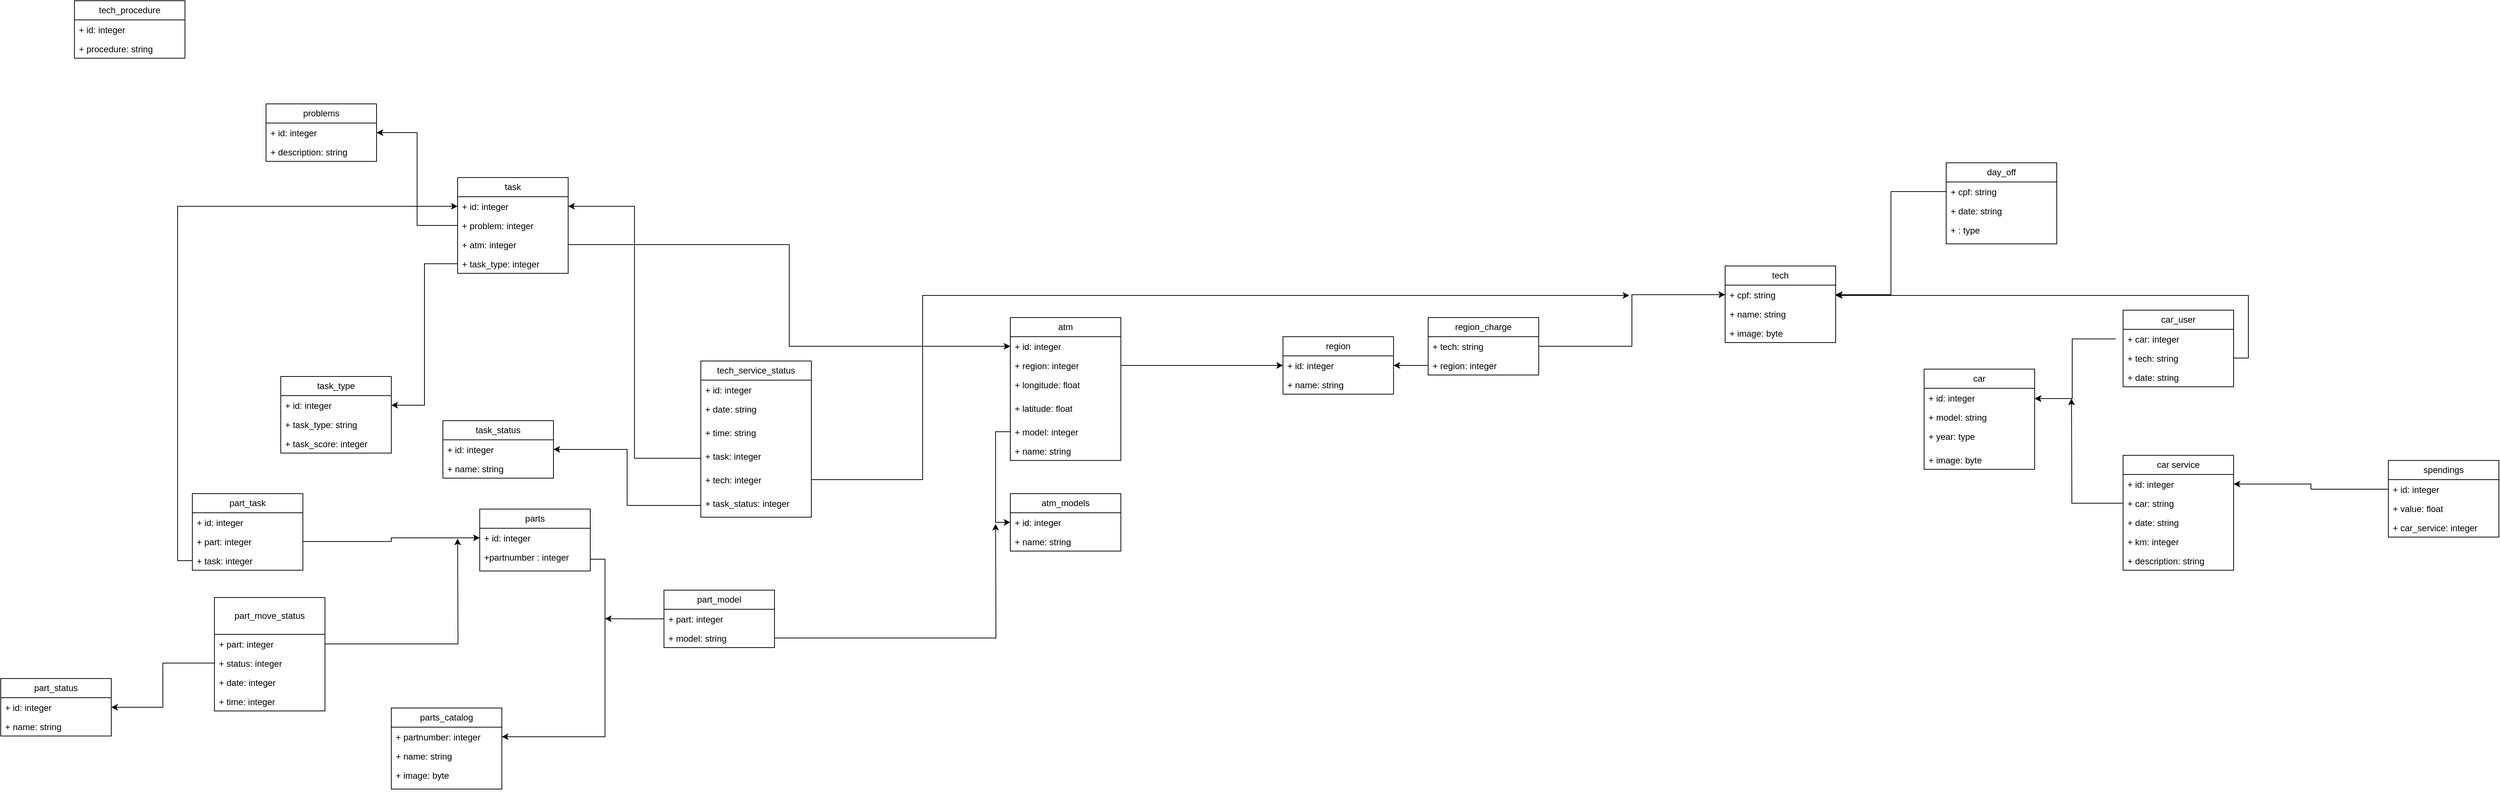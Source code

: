 <mxfile version="24.8.0">
  <diagram name="Página-1" id="mxyEEplfqS65jaok6TiG">
    <mxGraphModel grid="1" page="1" gridSize="10" guides="1" tooltips="1" connect="1" arrows="1" fold="1" pageScale="1" pageWidth="827" pageHeight="1169" math="0" shadow="0">
      <root>
        <mxCell id="0" />
        <mxCell id="1" parent="0" />
        <mxCell id="X4wnz8UAmJdpLXfWbeFS-1" value="atm" style="swimlane;fontStyle=0;childLayout=stackLayout;horizontal=1;startSize=26;fillColor=none;horizontalStack=0;resizeParent=1;resizeParentMax=0;resizeLast=0;collapsible=1;marginBottom=0;whiteSpace=wrap;html=1;" vertex="1" parent="1">
          <mxGeometry x="110" y="320" width="150" height="194" as="geometry" />
        </mxCell>
        <mxCell id="X4wnz8UAmJdpLXfWbeFS-2" value="+ id: integer" style="text;strokeColor=none;fillColor=none;align=left;verticalAlign=top;spacingLeft=4;spacingRight=4;overflow=hidden;rotatable=0;points=[[0,0.5],[1,0.5]];portConstraint=eastwest;whiteSpace=wrap;html=1;" vertex="1" parent="X4wnz8UAmJdpLXfWbeFS-1">
          <mxGeometry y="26" width="150" height="26" as="geometry" />
        </mxCell>
        <mxCell id="X4wnz8UAmJdpLXfWbeFS-3" value="+ region: integer" style="text;strokeColor=none;fillColor=none;align=left;verticalAlign=top;spacingLeft=4;spacingRight=4;overflow=hidden;rotatable=0;points=[[0,0.5],[1,0.5]];portConstraint=eastwest;whiteSpace=wrap;html=1;" vertex="1" parent="X4wnz8UAmJdpLXfWbeFS-1">
          <mxGeometry y="52" width="150" height="26" as="geometry" />
        </mxCell>
        <mxCell id="X4wnz8UAmJdpLXfWbeFS-5" value="+ longitude: float" style="text;strokeColor=none;fillColor=none;align=left;verticalAlign=top;spacingLeft=4;spacingRight=4;overflow=hidden;rotatable=0;points=[[0,0.5],[1,0.5]];portConstraint=eastwest;whiteSpace=wrap;html=1;" vertex="1" parent="X4wnz8UAmJdpLXfWbeFS-1">
          <mxGeometry y="78" width="150" height="32" as="geometry" />
        </mxCell>
        <mxCell id="X4wnz8UAmJdpLXfWbeFS-4" value="+ latitude: float" style="text;strokeColor=none;fillColor=none;align=left;verticalAlign=top;spacingLeft=4;spacingRight=4;overflow=hidden;rotatable=0;points=[[0,0.5],[1,0.5]];portConstraint=eastwest;whiteSpace=wrap;html=1;" vertex="1" parent="X4wnz8UAmJdpLXfWbeFS-1">
          <mxGeometry y="110" width="150" height="32" as="geometry" />
        </mxCell>
        <mxCell id="TuNctE4N0vrsYNe_SyQz-48" value="+ model: integer" style="text;strokeColor=none;fillColor=none;align=left;verticalAlign=top;spacingLeft=4;spacingRight=4;overflow=hidden;rotatable=0;points=[[0,0.5],[1,0.5]];portConstraint=eastwest;whiteSpace=wrap;html=1;" vertex="1" parent="X4wnz8UAmJdpLXfWbeFS-1">
          <mxGeometry y="142" width="150" height="26" as="geometry" />
        </mxCell>
        <mxCell id="TuNctE4N0vrsYNe_SyQz-141" value="+ name: string" style="text;strokeColor=none;fillColor=none;align=left;verticalAlign=top;spacingLeft=4;spacingRight=4;overflow=hidden;rotatable=0;points=[[0,0.5],[1,0.5]];portConstraint=eastwest;whiteSpace=wrap;html=1;" vertex="1" parent="X4wnz8UAmJdpLXfWbeFS-1">
          <mxGeometry y="168" width="150" height="26" as="geometry" />
        </mxCell>
        <mxCell id="X4wnz8UAmJdpLXfWbeFS-6" value="region" style="swimlane;fontStyle=0;childLayout=stackLayout;horizontal=1;startSize=26;fillColor=none;horizontalStack=0;resizeParent=1;resizeParentMax=0;resizeLast=0;collapsible=1;marginBottom=0;whiteSpace=wrap;html=1;" vertex="1" parent="1">
          <mxGeometry x="480" y="346" width="150" height="78" as="geometry" />
        </mxCell>
        <mxCell id="X4wnz8UAmJdpLXfWbeFS-7" value="+ id: integer" style="text;strokeColor=none;fillColor=none;align=left;verticalAlign=top;spacingLeft=4;spacingRight=4;overflow=hidden;rotatable=0;points=[[0,0.5],[1,0.5]];portConstraint=eastwest;whiteSpace=wrap;html=1;" vertex="1" parent="X4wnz8UAmJdpLXfWbeFS-6">
          <mxGeometry y="26" width="150" height="26" as="geometry" />
        </mxCell>
        <mxCell id="X4wnz8UAmJdpLXfWbeFS-8" value="+ name: string" style="text;strokeColor=none;fillColor=none;align=left;verticalAlign=top;spacingLeft=4;spacingRight=4;overflow=hidden;rotatable=0;points=[[0,0.5],[1,0.5]];portConstraint=eastwest;whiteSpace=wrap;html=1;" vertex="1" parent="X4wnz8UAmJdpLXfWbeFS-6">
          <mxGeometry y="52" width="150" height="26" as="geometry" />
        </mxCell>
        <mxCell id="X4wnz8UAmJdpLXfWbeFS-11" style="edgeStyle=orthogonalEdgeStyle;rounded=0;orthogonalLoop=1;jettySize=auto;html=1;entryX=0;entryY=0.5;entryDx=0;entryDy=0;" edge="1" parent="1" source="X4wnz8UAmJdpLXfWbeFS-3" target="X4wnz8UAmJdpLXfWbeFS-7">
          <mxGeometry relative="1" as="geometry" />
        </mxCell>
        <mxCell id="X4wnz8UAmJdpLXfWbeFS-12" value="problems" style="swimlane;fontStyle=0;childLayout=stackLayout;horizontal=1;startSize=26;fillColor=none;horizontalStack=0;resizeParent=1;resizeParentMax=0;resizeLast=0;collapsible=1;marginBottom=0;whiteSpace=wrap;html=1;" vertex="1" parent="1">
          <mxGeometry x="-900" y="30" width="150" height="78" as="geometry" />
        </mxCell>
        <mxCell id="X4wnz8UAmJdpLXfWbeFS-13" value="+ id: integer" style="text;strokeColor=none;fillColor=none;align=left;verticalAlign=top;spacingLeft=4;spacingRight=4;overflow=hidden;rotatable=0;points=[[0,0.5],[1,0.5]];portConstraint=eastwest;whiteSpace=wrap;html=1;" vertex="1" parent="X4wnz8UAmJdpLXfWbeFS-12">
          <mxGeometry y="26" width="150" height="26" as="geometry" />
        </mxCell>
        <mxCell id="X4wnz8UAmJdpLXfWbeFS-14" value="+ description: string" style="text;strokeColor=none;fillColor=none;align=left;verticalAlign=top;spacingLeft=4;spacingRight=4;overflow=hidden;rotatable=0;points=[[0,0.5],[1,0.5]];portConstraint=eastwest;whiteSpace=wrap;html=1;" vertex="1" parent="X4wnz8UAmJdpLXfWbeFS-12">
          <mxGeometry y="52" width="150" height="26" as="geometry" />
        </mxCell>
        <mxCell id="X4wnz8UAmJdpLXfWbeFS-18" value="tech_service_status" style="swimlane;fontStyle=0;childLayout=stackLayout;horizontal=1;startSize=26;fillColor=none;horizontalStack=0;resizeParent=1;resizeParentMax=0;resizeLast=0;collapsible=1;marginBottom=0;whiteSpace=wrap;html=1;" vertex="1" parent="1">
          <mxGeometry x="-310" y="379" width="150" height="212" as="geometry" />
        </mxCell>
        <mxCell id="X4wnz8UAmJdpLXfWbeFS-19" value="+ id: integer" style="text;strokeColor=none;fillColor=none;align=left;verticalAlign=top;spacingLeft=4;spacingRight=4;overflow=hidden;rotatable=0;points=[[0,0.5],[1,0.5]];portConstraint=eastwest;whiteSpace=wrap;html=1;" vertex="1" parent="X4wnz8UAmJdpLXfWbeFS-18">
          <mxGeometry y="26" width="150" height="26" as="geometry" />
        </mxCell>
        <mxCell id="X4wnz8UAmJdpLXfWbeFS-21" value="+ date: string" style="text;strokeColor=none;fillColor=none;align=left;verticalAlign=top;spacingLeft=4;spacingRight=4;overflow=hidden;rotatable=0;points=[[0,0.5],[1,0.5]];portConstraint=eastwest;whiteSpace=wrap;html=1;" vertex="1" parent="X4wnz8UAmJdpLXfWbeFS-18">
          <mxGeometry y="52" width="150" height="32" as="geometry" />
        </mxCell>
        <mxCell id="SIj71Gm2nR4Q00SQFCsg-21" value="+ time: string" style="text;strokeColor=none;fillColor=none;align=left;verticalAlign=top;spacingLeft=4;spacingRight=4;overflow=hidden;rotatable=0;points=[[0,0.5],[1,0.5]];portConstraint=eastwest;whiteSpace=wrap;html=1;" vertex="1" parent="X4wnz8UAmJdpLXfWbeFS-18">
          <mxGeometry y="84" width="150" height="32" as="geometry" />
        </mxCell>
        <mxCell id="X4wnz8UAmJdpLXfWbeFS-22" value="+ task: integer" style="text;strokeColor=none;fillColor=none;align=left;verticalAlign=top;spacingLeft=4;spacingRight=4;overflow=hidden;rotatable=0;points=[[0,0.5],[1,0.5]];portConstraint=eastwest;whiteSpace=wrap;html=1;" vertex="1" parent="X4wnz8UAmJdpLXfWbeFS-18">
          <mxGeometry y="116" width="150" height="32" as="geometry" />
        </mxCell>
        <mxCell id="SIj71Gm2nR4Q00SQFCsg-19" style="edgeStyle=orthogonalEdgeStyle;rounded=0;orthogonalLoop=1;jettySize=auto;html=1;exitX=1;exitY=0.5;exitDx=0;exitDy=0;" edge="1" parent="X4wnz8UAmJdpLXfWbeFS-18" source="TuNctE4N0vrsYNe_SyQz-19">
          <mxGeometry relative="1" as="geometry">
            <mxPoint x="1260" y="-89" as="targetPoint" />
            <Array as="points">
              <mxPoint x="150" y="161" />
              <mxPoint x="301" y="161" />
              <mxPoint x="301" y="-89" />
            </Array>
          </mxGeometry>
        </mxCell>
        <mxCell id="TuNctE4N0vrsYNe_SyQz-19" value="+ tech: integer" style="text;strokeColor=none;fillColor=none;align=left;verticalAlign=top;spacingLeft=4;spacingRight=4;overflow=hidden;rotatable=0;points=[[0,0.5],[1,0.5]];portConstraint=eastwest;whiteSpace=wrap;html=1;" vertex="1" parent="X4wnz8UAmJdpLXfWbeFS-18">
          <mxGeometry y="148" width="150" height="32" as="geometry" />
        </mxCell>
        <mxCell id="SIj71Gm2nR4Q00SQFCsg-22" value="+ task_status: integer" style="text;strokeColor=none;fillColor=none;align=left;verticalAlign=top;spacingLeft=4;spacingRight=4;overflow=hidden;rotatable=0;points=[[0,0.5],[1,0.5]];portConstraint=eastwest;whiteSpace=wrap;html=1;" vertex="1" parent="X4wnz8UAmJdpLXfWbeFS-18">
          <mxGeometry y="180" width="150" height="32" as="geometry" />
        </mxCell>
        <mxCell id="TuNctE4N0vrsYNe_SyQz-1" value="tech" style="swimlane;fontStyle=0;childLayout=stackLayout;horizontal=1;startSize=26;fillColor=none;horizontalStack=0;resizeParent=1;resizeParentMax=0;resizeLast=0;collapsible=1;marginBottom=0;whiteSpace=wrap;html=1;" vertex="1" parent="1">
          <mxGeometry x="1080" y="250" width="150" height="104" as="geometry" />
        </mxCell>
        <mxCell id="TuNctE4N0vrsYNe_SyQz-2" value="+ cpf: string" style="text;strokeColor=none;fillColor=none;align=left;verticalAlign=top;spacingLeft=4;spacingRight=4;overflow=hidden;rotatable=0;points=[[0,0.5],[1,0.5]];portConstraint=eastwest;whiteSpace=wrap;html=1;" vertex="1" parent="TuNctE4N0vrsYNe_SyQz-1">
          <mxGeometry y="26" width="150" height="26" as="geometry" />
        </mxCell>
        <mxCell id="TuNctE4N0vrsYNe_SyQz-3" value="+ name: string" style="text;strokeColor=none;fillColor=none;align=left;verticalAlign=top;spacingLeft=4;spacingRight=4;overflow=hidden;rotatable=0;points=[[0,0.5],[1,0.5]];portConstraint=eastwest;whiteSpace=wrap;html=1;" vertex="1" parent="TuNctE4N0vrsYNe_SyQz-1">
          <mxGeometry y="52" width="150" height="26" as="geometry" />
        </mxCell>
        <mxCell id="TuNctE4N0vrsYNe_SyQz-140" value="+ image: byte" style="text;strokeColor=none;fillColor=none;align=left;verticalAlign=top;spacingLeft=4;spacingRight=4;overflow=hidden;rotatable=0;points=[[0,0.5],[1,0.5]];portConstraint=eastwest;whiteSpace=wrap;html=1;" vertex="1" parent="TuNctE4N0vrsYNe_SyQz-1">
          <mxGeometry y="78" width="150" height="26" as="geometry" />
        </mxCell>
        <mxCell id="TuNctE4N0vrsYNe_SyQz-7" value="parts" style="swimlane;fontStyle=0;childLayout=stackLayout;horizontal=1;startSize=26;fillColor=none;horizontalStack=0;resizeParent=1;resizeParentMax=0;resizeLast=0;collapsible=1;marginBottom=0;whiteSpace=wrap;html=1;" vertex="1" parent="1">
          <mxGeometry x="-610" y="580" width="150" height="84" as="geometry" />
        </mxCell>
        <mxCell id="TuNctE4N0vrsYNe_SyQz-8" value="+ id: integer" style="text;strokeColor=none;fillColor=none;align=left;verticalAlign=top;spacingLeft=4;spacingRight=4;overflow=hidden;rotatable=0;points=[[0,0.5],[1,0.5]];portConstraint=eastwest;whiteSpace=wrap;html=1;" vertex="1" parent="TuNctE4N0vrsYNe_SyQz-7">
          <mxGeometry y="26" width="150" height="26" as="geometry" />
        </mxCell>
        <mxCell id="TuNctE4N0vrsYNe_SyQz-10" value="+partnumber : integer" style="text;strokeColor=none;fillColor=none;align=left;verticalAlign=top;spacingLeft=4;spacingRight=4;overflow=hidden;rotatable=0;points=[[0,0.5],[1,0.5]];portConstraint=eastwest;whiteSpace=wrap;html=1;" vertex="1" parent="TuNctE4N0vrsYNe_SyQz-7">
          <mxGeometry y="52" width="150" height="32" as="geometry" />
        </mxCell>
        <mxCell id="TuNctE4N0vrsYNe_SyQz-16" value="task" style="swimlane;fontStyle=0;childLayout=stackLayout;horizontal=1;startSize=26;fillColor=none;horizontalStack=0;resizeParent=1;resizeParentMax=0;resizeLast=0;collapsible=1;marginBottom=0;whiteSpace=wrap;html=1;" vertex="1" parent="1">
          <mxGeometry x="-640" y="130" width="150" height="130" as="geometry" />
        </mxCell>
        <mxCell id="TuNctE4N0vrsYNe_SyQz-17" value="+ id: integer" style="text;strokeColor=none;fillColor=none;align=left;verticalAlign=top;spacingLeft=4;spacingRight=4;overflow=hidden;rotatable=0;points=[[0,0.5],[1,0.5]];portConstraint=eastwest;whiteSpace=wrap;html=1;" vertex="1" parent="TuNctE4N0vrsYNe_SyQz-16">
          <mxGeometry y="26" width="150" height="26" as="geometry" />
        </mxCell>
        <mxCell id="TuNctE4N0vrsYNe_SyQz-18" value="+ problem: integer" style="text;strokeColor=none;fillColor=none;align=left;verticalAlign=top;spacingLeft=4;spacingRight=4;overflow=hidden;rotatable=0;points=[[0,0.5],[1,0.5]];portConstraint=eastwest;whiteSpace=wrap;html=1;" vertex="1" parent="TuNctE4N0vrsYNe_SyQz-16">
          <mxGeometry y="52" width="150" height="26" as="geometry" />
        </mxCell>
        <mxCell id="TuNctE4N0vrsYNe_SyQz-88" value="+ atm: integer" style="text;strokeColor=none;fillColor=none;align=left;verticalAlign=top;spacingLeft=4;spacingRight=4;overflow=hidden;rotatable=0;points=[[0,0.5],[1,0.5]];portConstraint=eastwest;whiteSpace=wrap;html=1;" vertex="1" parent="TuNctE4N0vrsYNe_SyQz-16">
          <mxGeometry y="78" width="150" height="26" as="geometry" />
        </mxCell>
        <mxCell id="SIj71Gm2nR4Q00SQFCsg-5" value="+ task_type: integer" style="text;strokeColor=none;fillColor=none;align=left;verticalAlign=top;spacingLeft=4;spacingRight=4;overflow=hidden;rotatable=0;points=[[0,0.5],[1,0.5]];portConstraint=eastwest;whiteSpace=wrap;html=1;" vertex="1" parent="TuNctE4N0vrsYNe_SyQz-16">
          <mxGeometry y="104" width="150" height="26" as="geometry" />
        </mxCell>
        <mxCell id="TuNctE4N0vrsYNe_SyQz-28" value="task_status" style="swimlane;fontStyle=0;childLayout=stackLayout;horizontal=1;startSize=26;fillColor=none;horizontalStack=0;resizeParent=1;resizeParentMax=0;resizeLast=0;collapsible=1;marginBottom=0;whiteSpace=wrap;html=1;" vertex="1" parent="1">
          <mxGeometry x="-660" y="460" width="150" height="78" as="geometry" />
        </mxCell>
        <mxCell id="TuNctE4N0vrsYNe_SyQz-29" value="+ id: integer" style="text;strokeColor=none;fillColor=none;align=left;verticalAlign=top;spacingLeft=4;spacingRight=4;overflow=hidden;rotatable=0;points=[[0,0.5],[1,0.5]];portConstraint=eastwest;whiteSpace=wrap;html=1;" vertex="1" parent="TuNctE4N0vrsYNe_SyQz-28">
          <mxGeometry y="26" width="150" height="26" as="geometry" />
        </mxCell>
        <mxCell id="TuNctE4N0vrsYNe_SyQz-30" value="+ name: string" style="text;strokeColor=none;fillColor=none;align=left;verticalAlign=top;spacingLeft=4;spacingRight=4;overflow=hidden;rotatable=0;points=[[0,0.5],[1,0.5]];portConstraint=eastwest;whiteSpace=wrap;html=1;" vertex="1" parent="TuNctE4N0vrsYNe_SyQz-28">
          <mxGeometry y="52" width="150" height="26" as="geometry" />
        </mxCell>
        <mxCell id="TuNctE4N0vrsYNe_SyQz-34" value="region_charge" style="swimlane;fontStyle=0;childLayout=stackLayout;horizontal=1;startSize=26;fillColor=none;horizontalStack=0;resizeParent=1;resizeParentMax=0;resizeLast=0;collapsible=1;marginBottom=0;whiteSpace=wrap;html=1;" vertex="1" parent="1">
          <mxGeometry x="677" y="320" width="150" height="78" as="geometry" />
        </mxCell>
        <mxCell id="TuNctE4N0vrsYNe_SyQz-35" value="+ tech: string" style="text;strokeColor=none;fillColor=none;align=left;verticalAlign=top;spacingLeft=4;spacingRight=4;overflow=hidden;rotatable=0;points=[[0,0.5],[1,0.5]];portConstraint=eastwest;whiteSpace=wrap;html=1;" vertex="1" parent="TuNctE4N0vrsYNe_SyQz-34">
          <mxGeometry y="26" width="150" height="26" as="geometry" />
        </mxCell>
        <mxCell id="TuNctE4N0vrsYNe_SyQz-36" value="+ region: integer" style="text;strokeColor=none;fillColor=none;align=left;verticalAlign=top;spacingLeft=4;spacingRight=4;overflow=hidden;rotatable=0;points=[[0,0.5],[1,0.5]];portConstraint=eastwest;whiteSpace=wrap;html=1;" vertex="1" parent="TuNctE4N0vrsYNe_SyQz-34">
          <mxGeometry y="52" width="150" height="26" as="geometry" />
        </mxCell>
        <mxCell id="TuNctE4N0vrsYNe_SyQz-41" style="edgeStyle=orthogonalEdgeStyle;rounded=0;orthogonalLoop=1;jettySize=auto;html=1;exitX=0;exitY=0.5;exitDx=0;exitDy=0;entryX=1;entryY=0.5;entryDx=0;entryDy=0;" edge="1" parent="1" source="TuNctE4N0vrsYNe_SyQz-36" target="X4wnz8UAmJdpLXfWbeFS-7">
          <mxGeometry relative="1" as="geometry" />
        </mxCell>
        <mxCell id="TuNctE4N0vrsYNe_SyQz-43" value="atm_models" style="swimlane;fontStyle=0;childLayout=stackLayout;horizontal=1;startSize=26;fillColor=none;horizontalStack=0;resizeParent=1;resizeParentMax=0;resizeLast=0;collapsible=1;marginBottom=0;whiteSpace=wrap;html=1;" vertex="1" parent="1">
          <mxGeometry x="110" y="559" width="150" height="78" as="geometry" />
        </mxCell>
        <mxCell id="TuNctE4N0vrsYNe_SyQz-44" value="+ id: integer" style="text;strokeColor=none;fillColor=none;align=left;verticalAlign=top;spacingLeft=4;spacingRight=4;overflow=hidden;rotatable=0;points=[[0,0.5],[1,0.5]];portConstraint=eastwest;whiteSpace=wrap;html=1;" vertex="1" parent="TuNctE4N0vrsYNe_SyQz-43">
          <mxGeometry y="26" width="150" height="26" as="geometry" />
        </mxCell>
        <mxCell id="TuNctE4N0vrsYNe_SyQz-45" value="+ name: string" style="text;strokeColor=none;fillColor=none;align=left;verticalAlign=top;spacingLeft=4;spacingRight=4;overflow=hidden;rotatable=0;points=[[0,0.5],[1,0.5]];portConstraint=eastwest;whiteSpace=wrap;html=1;" vertex="1" parent="TuNctE4N0vrsYNe_SyQz-43">
          <mxGeometry y="52" width="150" height="26" as="geometry" />
        </mxCell>
        <mxCell id="TuNctE4N0vrsYNe_SyQz-53" style="edgeStyle=orthogonalEdgeStyle;rounded=0;orthogonalLoop=1;jettySize=auto;html=1;exitX=0;exitY=0.5;exitDx=0;exitDy=0;entryX=0;entryY=0.5;entryDx=0;entryDy=0;" edge="1" parent="1" source="TuNctE4N0vrsYNe_SyQz-48" target="TuNctE4N0vrsYNe_SyQz-44">
          <mxGeometry relative="1" as="geometry" />
        </mxCell>
        <mxCell id="TuNctE4N0vrsYNe_SyQz-56" value="part_model" style="swimlane;fontStyle=0;childLayout=stackLayout;horizontal=1;startSize=26;fillColor=none;horizontalStack=0;resizeParent=1;resizeParentMax=0;resizeLast=0;collapsible=1;marginBottom=0;whiteSpace=wrap;html=1;" vertex="1" parent="1">
          <mxGeometry x="-360" y="690" width="150" height="78" as="geometry" />
        </mxCell>
        <mxCell id="TuNctE4N0vrsYNe_SyQz-145" style="edgeStyle=orthogonalEdgeStyle;rounded=0;orthogonalLoop=1;jettySize=auto;html=1;exitX=0;exitY=0.5;exitDx=0;exitDy=0;" edge="1" parent="TuNctE4N0vrsYNe_SyQz-56" source="TuNctE4N0vrsYNe_SyQz-57">
          <mxGeometry relative="1" as="geometry">
            <mxPoint x="-80.0" y="38.75" as="targetPoint" />
          </mxGeometry>
        </mxCell>
        <mxCell id="TuNctE4N0vrsYNe_SyQz-57" value="+ part: integer" style="text;strokeColor=none;fillColor=none;align=left;verticalAlign=top;spacingLeft=4;spacingRight=4;overflow=hidden;rotatable=0;points=[[0,0.5],[1,0.5]];portConstraint=eastwest;whiteSpace=wrap;html=1;" vertex="1" parent="TuNctE4N0vrsYNe_SyQz-56">
          <mxGeometry y="26" width="150" height="26" as="geometry" />
        </mxCell>
        <mxCell id="TuNctE4N0vrsYNe_SyQz-144" style="edgeStyle=orthogonalEdgeStyle;rounded=0;orthogonalLoop=1;jettySize=auto;html=1;exitX=1;exitY=0.5;exitDx=0;exitDy=0;" edge="1" parent="TuNctE4N0vrsYNe_SyQz-56" source="TuNctE4N0vrsYNe_SyQz-58">
          <mxGeometry relative="1" as="geometry">
            <mxPoint x="450.0" y="-90" as="targetPoint" />
          </mxGeometry>
        </mxCell>
        <mxCell id="TuNctE4N0vrsYNe_SyQz-58" value="+ model: string" style="text;strokeColor=none;fillColor=none;align=left;verticalAlign=top;spacingLeft=4;spacingRight=4;overflow=hidden;rotatable=0;points=[[0,0.5],[1,0.5]];portConstraint=eastwest;whiteSpace=wrap;html=1;" vertex="1" parent="TuNctE4N0vrsYNe_SyQz-56">
          <mxGeometry y="52" width="150" height="26" as="geometry" />
        </mxCell>
        <mxCell id="TuNctE4N0vrsYNe_SyQz-64" value="part_status" style="swimlane;fontStyle=0;childLayout=stackLayout;horizontal=1;startSize=26;fillColor=none;horizontalStack=0;resizeParent=1;resizeParentMax=0;resizeLast=0;collapsible=1;marginBottom=0;whiteSpace=wrap;html=1;" vertex="1" parent="1">
          <mxGeometry x="-1260" y="810" width="150" height="78" as="geometry" />
        </mxCell>
        <mxCell id="TuNctE4N0vrsYNe_SyQz-66" value="+ id: integer" style="text;strokeColor=none;fillColor=none;align=left;verticalAlign=top;spacingLeft=4;spacingRight=4;overflow=hidden;rotatable=0;points=[[0,0.5],[1,0.5]];portConstraint=eastwest;whiteSpace=wrap;html=1;" vertex="1" parent="TuNctE4N0vrsYNe_SyQz-64">
          <mxGeometry y="26" width="150" height="26" as="geometry" />
        </mxCell>
        <mxCell id="TuNctE4N0vrsYNe_SyQz-68" value="+ name: string" style="text;strokeColor=none;fillColor=none;align=left;verticalAlign=top;spacingLeft=4;spacingRight=4;overflow=hidden;rotatable=0;points=[[0,0.5],[1,0.5]];portConstraint=eastwest;whiteSpace=wrap;html=1;" vertex="1" parent="TuNctE4N0vrsYNe_SyQz-64">
          <mxGeometry y="52" width="150" height="26" as="geometry" />
        </mxCell>
        <mxCell id="TuNctE4N0vrsYNe_SyQz-70" value="day_off" style="swimlane;fontStyle=0;childLayout=stackLayout;horizontal=1;startSize=26;fillColor=none;horizontalStack=0;resizeParent=1;resizeParentMax=0;resizeLast=0;collapsible=1;marginBottom=0;whiteSpace=wrap;html=1;" vertex="1" parent="1">
          <mxGeometry x="1380" y="110" width="150" height="110" as="geometry" />
        </mxCell>
        <mxCell id="TuNctE4N0vrsYNe_SyQz-71" value="+ cpf: string" style="text;strokeColor=none;fillColor=none;align=left;verticalAlign=top;spacingLeft=4;spacingRight=4;overflow=hidden;rotatable=0;points=[[0,0.5],[1,0.5]];portConstraint=eastwest;whiteSpace=wrap;html=1;" vertex="1" parent="TuNctE4N0vrsYNe_SyQz-70">
          <mxGeometry y="26" width="150" height="26" as="geometry" />
        </mxCell>
        <mxCell id="TuNctE4N0vrsYNe_SyQz-72" value="+ date: string" style="text;strokeColor=none;fillColor=none;align=left;verticalAlign=top;spacingLeft=4;spacingRight=4;overflow=hidden;rotatable=0;points=[[0,0.5],[1,0.5]];portConstraint=eastwest;whiteSpace=wrap;html=1;" vertex="1" parent="TuNctE4N0vrsYNe_SyQz-70">
          <mxGeometry y="52" width="150" height="26" as="geometry" />
        </mxCell>
        <mxCell id="TuNctE4N0vrsYNe_SyQz-73" value="+ : type" style="text;strokeColor=none;fillColor=none;align=left;verticalAlign=top;spacingLeft=4;spacingRight=4;overflow=hidden;rotatable=0;points=[[0,0.5],[1,0.5]];portConstraint=eastwest;whiteSpace=wrap;html=1;" vertex="1" parent="TuNctE4N0vrsYNe_SyQz-70">
          <mxGeometry y="78" width="150" height="32" as="geometry" />
        </mxCell>
        <mxCell id="TuNctE4N0vrsYNe_SyQz-75" value="parts_catalog" style="swimlane;fontStyle=0;childLayout=stackLayout;horizontal=1;startSize=26;fillColor=none;horizontalStack=0;resizeParent=1;resizeParentMax=0;resizeLast=0;collapsible=1;marginBottom=0;whiteSpace=wrap;html=1;" vertex="1" parent="1">
          <mxGeometry x="-730" y="850" width="150" height="110" as="geometry" />
        </mxCell>
        <mxCell id="TuNctE4N0vrsYNe_SyQz-76" value="+ partnumber: integer" style="text;strokeColor=none;fillColor=none;align=left;verticalAlign=top;spacingLeft=4;spacingRight=4;overflow=hidden;rotatable=0;points=[[0,0.5],[1,0.5]];portConstraint=eastwest;whiteSpace=wrap;html=1;" vertex="1" parent="TuNctE4N0vrsYNe_SyQz-75">
          <mxGeometry y="26" width="150" height="26" as="geometry" />
        </mxCell>
        <mxCell id="TuNctE4N0vrsYNe_SyQz-77" value="+ name: string" style="text;strokeColor=none;fillColor=none;align=left;verticalAlign=top;spacingLeft=4;spacingRight=4;overflow=hidden;rotatable=0;points=[[0,0.5],[1,0.5]];portConstraint=eastwest;whiteSpace=wrap;html=1;" vertex="1" parent="TuNctE4N0vrsYNe_SyQz-75">
          <mxGeometry y="52" width="150" height="26" as="geometry" />
        </mxCell>
        <mxCell id="TuNctE4N0vrsYNe_SyQz-79" value="+ image: byte" style="text;strokeColor=none;fillColor=none;align=left;verticalAlign=top;spacingLeft=4;spacingRight=4;overflow=hidden;rotatable=0;points=[[0,0.5],[1,0.5]];portConstraint=eastwest;whiteSpace=wrap;html=1;" vertex="1" parent="TuNctE4N0vrsYNe_SyQz-75">
          <mxGeometry y="78" width="150" height="32" as="geometry" />
        </mxCell>
        <mxCell id="TuNctE4N0vrsYNe_SyQz-81" style="edgeStyle=orthogonalEdgeStyle;rounded=0;orthogonalLoop=1;jettySize=auto;html=1;exitX=1;exitY=0.5;exitDx=0;exitDy=0;entryX=1;entryY=0.5;entryDx=0;entryDy=0;" edge="1" parent="1" source="TuNctE4N0vrsYNe_SyQz-10" target="TuNctE4N0vrsYNe_SyQz-76">
          <mxGeometry relative="1" as="geometry" />
        </mxCell>
        <mxCell id="TuNctE4N0vrsYNe_SyQz-85" style="edgeStyle=orthogonalEdgeStyle;rounded=0;orthogonalLoop=1;jettySize=auto;html=1;exitX=0;exitY=0.5;exitDx=0;exitDy=0;entryX=1;entryY=0.5;entryDx=0;entryDy=0;" edge="1" parent="1" source="TuNctE4N0vrsYNe_SyQz-18" target="X4wnz8UAmJdpLXfWbeFS-13">
          <mxGeometry relative="1" as="geometry" />
        </mxCell>
        <mxCell id="TuNctE4N0vrsYNe_SyQz-89" style="edgeStyle=orthogonalEdgeStyle;rounded=0;orthogonalLoop=1;jettySize=auto;html=1;exitX=0;exitY=0.5;exitDx=0;exitDy=0;entryX=1;entryY=0.5;entryDx=0;entryDy=0;" edge="1" parent="1" source="X4wnz8UAmJdpLXfWbeFS-22" target="TuNctE4N0vrsYNe_SyQz-17">
          <mxGeometry relative="1" as="geometry" />
        </mxCell>
        <mxCell id="TuNctE4N0vrsYNe_SyQz-90" value="car" style="swimlane;fontStyle=0;childLayout=stackLayout;horizontal=1;startSize=26;fillColor=none;horizontalStack=0;resizeParent=1;resizeParentMax=0;resizeLast=0;collapsible=1;marginBottom=0;whiteSpace=wrap;html=1;" vertex="1" parent="1">
          <mxGeometry x="1350" y="390" width="150" height="136" as="geometry" />
        </mxCell>
        <mxCell id="TuNctE4N0vrsYNe_SyQz-110" value="+ id: integer" style="text;strokeColor=none;fillColor=none;align=left;verticalAlign=top;spacingLeft=4;spacingRight=4;overflow=hidden;rotatable=0;points=[[0,0.5],[1,0.5]];portConstraint=eastwest;whiteSpace=wrap;html=1;" vertex="1" parent="TuNctE4N0vrsYNe_SyQz-90">
          <mxGeometry y="26" width="150" height="26" as="geometry" />
        </mxCell>
        <mxCell id="TuNctE4N0vrsYNe_SyQz-92" value="+ model: string" style="text;strokeColor=none;fillColor=none;align=left;verticalAlign=top;spacingLeft=4;spacingRight=4;overflow=hidden;rotatable=0;points=[[0,0.5],[1,0.5]];portConstraint=eastwest;whiteSpace=wrap;html=1;" vertex="1" parent="TuNctE4N0vrsYNe_SyQz-90">
          <mxGeometry y="52" width="150" height="26" as="geometry" />
        </mxCell>
        <mxCell id="TuNctE4N0vrsYNe_SyQz-93" value="+ year: type" style="text;strokeColor=none;fillColor=none;align=left;verticalAlign=top;spacingLeft=4;spacingRight=4;overflow=hidden;rotatable=0;points=[[0,0.5],[1,0.5]];portConstraint=eastwest;whiteSpace=wrap;html=1;" vertex="1" parent="TuNctE4N0vrsYNe_SyQz-90">
          <mxGeometry y="78" width="150" height="32" as="geometry" />
        </mxCell>
        <mxCell id="TuNctE4N0vrsYNe_SyQz-139" value="+ image: byte" style="text;strokeColor=none;fillColor=none;align=left;verticalAlign=top;spacingLeft=4;spacingRight=4;overflow=hidden;rotatable=0;points=[[0,0.5],[1,0.5]];portConstraint=eastwest;whiteSpace=wrap;html=1;" vertex="1" parent="TuNctE4N0vrsYNe_SyQz-90">
          <mxGeometry y="110" width="150" height="26" as="geometry" />
        </mxCell>
        <mxCell id="TuNctE4N0vrsYNe_SyQz-94" style="edgeStyle=orthogonalEdgeStyle;rounded=0;orthogonalLoop=1;jettySize=auto;html=1;exitX=0;exitY=0.5;exitDx=0;exitDy=0;entryX=1;entryY=0.5;entryDx=0;entryDy=0;" edge="1" parent="1" source="TuNctE4N0vrsYNe_SyQz-71" target="TuNctE4N0vrsYNe_SyQz-2">
          <mxGeometry relative="1" as="geometry" />
        </mxCell>
        <mxCell id="TuNctE4N0vrsYNe_SyQz-96" style="edgeStyle=orthogonalEdgeStyle;rounded=0;orthogonalLoop=1;jettySize=auto;html=1;exitX=1;exitY=0.5;exitDx=0;exitDy=0;entryX=0;entryY=0.5;entryDx=0;entryDy=0;" edge="1" parent="1" source="TuNctE4N0vrsYNe_SyQz-35" target="TuNctE4N0vrsYNe_SyQz-2">
          <mxGeometry relative="1" as="geometry" />
        </mxCell>
        <mxCell id="TuNctE4N0vrsYNe_SyQz-104" style="edgeStyle=orthogonalEdgeStyle;rounded=0;orthogonalLoop=1;jettySize=auto;html=1;exitX=1;exitY=0.5;exitDx=0;exitDy=0;entryX=0;entryY=0.5;entryDx=0;entryDy=0;" edge="1" parent="1" source="TuNctE4N0vrsYNe_SyQz-88" target="X4wnz8UAmJdpLXfWbeFS-2">
          <mxGeometry relative="1" as="geometry" />
        </mxCell>
        <mxCell id="TuNctE4N0vrsYNe_SyQz-105" value="car service" style="swimlane;fontStyle=0;childLayout=stackLayout;horizontal=1;startSize=26;fillColor=none;horizontalStack=0;resizeParent=1;resizeParentMax=0;resizeLast=0;collapsible=1;marginBottom=0;whiteSpace=wrap;html=1;" vertex="1" parent="1">
          <mxGeometry x="1620" y="507" width="150" height="156" as="geometry" />
        </mxCell>
        <mxCell id="TuNctE4N0vrsYNe_SyQz-114" value="+ id: integer" style="text;strokeColor=none;fillColor=none;align=left;verticalAlign=top;spacingLeft=4;spacingRight=4;overflow=hidden;rotatable=0;points=[[0,0.5],[1,0.5]];portConstraint=eastwest;whiteSpace=wrap;html=1;" vertex="1" parent="TuNctE4N0vrsYNe_SyQz-105">
          <mxGeometry y="26" width="150" height="26" as="geometry" />
        </mxCell>
        <mxCell id="TuNctE4N0vrsYNe_SyQz-129" style="edgeStyle=orthogonalEdgeStyle;rounded=0;orthogonalLoop=1;jettySize=auto;html=1;exitX=0;exitY=0.5;exitDx=0;exitDy=0;" edge="1" parent="TuNctE4N0vrsYNe_SyQz-105" source="TuNctE4N0vrsYNe_SyQz-112">
          <mxGeometry relative="1" as="geometry">
            <mxPoint x="-70" y="-77" as="targetPoint" />
          </mxGeometry>
        </mxCell>
        <mxCell id="TuNctE4N0vrsYNe_SyQz-112" value="+ car: string" style="text;strokeColor=none;fillColor=none;align=left;verticalAlign=top;spacingLeft=4;spacingRight=4;overflow=hidden;rotatable=0;points=[[0,0.5],[1,0.5]];portConstraint=eastwest;whiteSpace=wrap;html=1;" vertex="1" parent="TuNctE4N0vrsYNe_SyQz-105">
          <mxGeometry y="52" width="150" height="26" as="geometry" />
        </mxCell>
        <mxCell id="TuNctE4N0vrsYNe_SyQz-107" value="+ date: string" style="text;strokeColor=none;fillColor=none;align=left;verticalAlign=top;spacingLeft=4;spacingRight=4;overflow=hidden;rotatable=0;points=[[0,0.5],[1,0.5]];portConstraint=eastwest;whiteSpace=wrap;html=1;" vertex="1" parent="TuNctE4N0vrsYNe_SyQz-105">
          <mxGeometry y="78" width="150" height="26" as="geometry" />
        </mxCell>
        <mxCell id="TuNctE4N0vrsYNe_SyQz-108" value="+ km: integer" style="text;strokeColor=none;fillColor=none;align=left;verticalAlign=top;spacingLeft=4;spacingRight=4;overflow=hidden;rotatable=0;points=[[0,0.5],[1,0.5]];portConstraint=eastwest;whiteSpace=wrap;html=1;" vertex="1" parent="TuNctE4N0vrsYNe_SyQz-105">
          <mxGeometry y="104" width="150" height="26" as="geometry" />
        </mxCell>
        <mxCell id="SIj71Gm2nR4Q00SQFCsg-20" value="+ description: string" style="text;strokeColor=none;fillColor=none;align=left;verticalAlign=top;spacingLeft=4;spacingRight=4;overflow=hidden;rotatable=0;points=[[0,0.5],[1,0.5]];portConstraint=eastwest;whiteSpace=wrap;html=1;" vertex="1" parent="TuNctE4N0vrsYNe_SyQz-105">
          <mxGeometry y="130" width="150" height="26" as="geometry" />
        </mxCell>
        <mxCell id="TuNctE4N0vrsYNe_SyQz-116" value="car_user" style="swimlane;fontStyle=0;childLayout=stackLayout;horizontal=1;startSize=26;fillColor=none;horizontalStack=0;resizeParent=1;resizeParentMax=0;resizeLast=0;collapsible=1;marginBottom=0;whiteSpace=wrap;html=1;" vertex="1" parent="1">
          <mxGeometry x="1620" y="310" width="150" height="104" as="geometry" />
        </mxCell>
        <mxCell id="TuNctE4N0vrsYNe_SyQz-123" value="+ car: integer" style="text;strokeColor=none;fillColor=none;align=left;verticalAlign=top;spacingLeft=4;spacingRight=4;overflow=hidden;rotatable=0;points=[[0,0.5],[1,0.5]];portConstraint=eastwest;whiteSpace=wrap;html=1;" vertex="1" parent="TuNctE4N0vrsYNe_SyQz-116">
          <mxGeometry y="26" width="150" height="26" as="geometry" />
        </mxCell>
        <mxCell id="TuNctE4N0vrsYNe_SyQz-127" style="edgeStyle=orthogonalEdgeStyle;rounded=0;orthogonalLoop=1;jettySize=auto;html=1;exitX=1;exitY=0.5;exitDx=0;exitDy=0;" edge="1" parent="TuNctE4N0vrsYNe_SyQz-116" source="TuNctE4N0vrsYNe_SyQz-119">
          <mxGeometry relative="1" as="geometry">
            <mxPoint x="-390" y="-20" as="targetPoint" />
            <Array as="points">
              <mxPoint x="170" y="65" />
              <mxPoint x="170" y="-20" />
              <mxPoint x="161" y="-20" />
            </Array>
          </mxGeometry>
        </mxCell>
        <mxCell id="TuNctE4N0vrsYNe_SyQz-119" value="+ tech: string" style="text;strokeColor=none;fillColor=none;align=left;verticalAlign=top;spacingLeft=4;spacingRight=4;overflow=hidden;rotatable=0;points=[[0,0.5],[1,0.5]];portConstraint=eastwest;whiteSpace=wrap;html=1;" vertex="1" parent="TuNctE4N0vrsYNe_SyQz-116">
          <mxGeometry y="52" width="150" height="26" as="geometry" />
        </mxCell>
        <mxCell id="TuNctE4N0vrsYNe_SyQz-120" value="+ date: st&lt;span style=&quot;color: rgba(0, 0, 0, 0); font-family: monospace; font-size: 0px; text-wrap: nowrap;&quot;&gt;%3CmxGraphModel%3E%3Croot%3E%3CmxCell%20id%3D%220%22%2F%3E%3CmxCell%20id%3D%221%22%20parent%3D%220%22%2F%3E%3CmxCell%20id%3D%222%22%20value%3D%22car%22%20style%3D%22swimlane%3BfontStyle%3D0%3BchildLayout%3DstackLayout%3Bhorizontal%3D1%3BstartSize%3D26%3BfillColor%3Dnone%3BhorizontalStack%3D0%3BresizeParent%3D1%3BresizeParentMax%3D0%3BresizeLast%3D0%3Bcollapsible%3D1%3BmarginBottom%3D0%3BwhiteSpace%3Dwrap%3Bhtml%3D1%3B%22%20vertex%3D%221%22%20parent%3D%221%22%3E%3CmxGeometry%20x%3D%221350%22%20y%3D%22390%22%20width%3D%22150%22%20height%3D%22136%22%20as%3D%22geometry%22%2F%3E%3C%2FmxCell%3E%3CmxCell%20id%3D%223%22%20value%3D%22%2B%20id%3A%20integer%22%20style%3D%22text%3BstrokeColor%3Dnone%3BfillColor%3Dnone%3Balign%3Dleft%3BverticalAlign%3Dtop%3BspacingLeft%3D4%3BspacingRight%3D4%3Boverflow%3Dhidden%3Brotatable%3D0%3Bpoints%3D%5B%5B0%2C0.5%5D%2C%5B1%2C0.5%5D%5D%3BportConstraint%3Deastwest%3BwhiteSpace%3Dwrap%3Bhtml%3D1%3B%22%20vertex%3D%221%22%20parent%3D%222%22%3E%3CmxGeometry%20y%3D%2226%22%20width%3D%22150%22%20height%3D%2226%22%20as%3D%22geometry%22%2F%3E%3C%2FmxCell%3E%3CmxCell%20id%3D%224%22%20style%3D%22edgeStyle%3DorthogonalEdgeStyle%3Brounded%3D0%3BorthogonalLoop%3D1%3BjettySize%3Dauto%3Bhtml%3D1%3BexitX%3D0%3BexitY%3D0.5%3BexitDx%3D0%3BexitDy%3D0%3B%22%20edge%3D%221%22%20parent%3D%222%22%20source%3D%225%22%3E%3CmxGeometry%20relative%3D%221%22%20as%3D%22geometry%22%3E%3CmxPoint%20x%3D%22-50%22%20y%3D%22-100.0%22%20as%3D%22targetPoint%22%2F%3E%3C%2FmxGeometry%3E%3C%2FmxCell%3E%3CmxCell%20id%3D%225%22%20value%3D%22%2B%20tech%3A%20string%22%20style%3D%22text%3BstrokeColor%3Dnone%3BfillColor%3Dnone%3Balign%3Dleft%3BverticalAlign%3Dtop%3BspacingLeft%3D4%3BspacingRight%3D4%3Boverflow%3Dhidden%3Brotatable%3D0%3Bpoints%3D%5B%5B0%2C0.5%5D%2C%5B1%2C0.5%5D%5D%3BportConstraint%3Deastwest%3BwhiteSpace%3Dwrap%3Bhtml%3D1%3B%22%20vertex%3D%221%22%20parent%3D%222%22%3E%3CmxGeometry%20y%3D%2252%22%20width%3D%22150%22%20height%3D%2226%22%20as%3D%22geometry%22%2F%3E%3C%2FmxCell%3E%3CmxCell%20id%3D%226%22%20value%3D%22%2B%20model%3A%20string%22%20style%3D%22text%3BstrokeColor%3Dnone%3BfillColor%3Dnone%3Balign%3Dleft%3BverticalAlign%3Dtop%3BspacingLeft%3D4%3BspacingRight%3D4%3Boverflow%3Dhidden%3Brotatable%3D0%3Bpoints%3D%5B%5B0%2C0.5%5D%2C%5B1%2C0.5%5D%5D%3BportConstraint%3Deastwest%3BwhiteSpace%3Dwrap%3Bhtml%3D1%3B%22%20vertex%3D%221%22%20parent%3D%222%22%3E%3CmxGeometry%20y%3D%2278%22%20width%3D%22150%22%20height%3D%2226%22%20as%3D%22geometry%22%2F%3E%3C%2FmxCell%3E%3CmxCell%20id%3D%227%22%20value%3D%22%2B%20year%3A%20type%22%20style%3D%22text%3BstrokeColor%3Dnone%3BfillColor%3Dnone%3Balign%3Dleft%3BverticalAlign%3Dtop%3BspacingLeft%3D4%3BspacingRight%3D4%3Boverflow%3Dhidden%3Brotatable%3D0%3Bpoints%3D%5B%5B0%2C0.5%5D%2C%5B1%2C0.5%5D%5D%3BportConstraint%3Deastwest%3BwhiteSpace%3Dwrap%3Bhtml%3D1%3B%22%20vertex%3D%221%22%20parent%3D%222%22%3E%3CmxGeometry%20y%3D%22104%22%20width%3D%22150%22%20height%3D%2232%22%20as%3D%22geometry%22%2F%3E%3C%2FmxCell%3E%3C%2Froot%3E%3C%2FmxGraphModel%3E&lt;/span&gt;&lt;span style=&quot;color: rgba(0, 0, 0, 0); font-family: monospace; font-size: 0px; text-wrap: nowrap;&quot;&gt;%3CmxGraphModel%3E%3Croot%3E%3CmxCell%20id%3D%220%22%2F%3E%3CmxCell%20id%3D%221%22%20parent%3D%220%22%2F%3E%3CmxCell%20id%3D%222%22%20value%3D%22car%22%20style%3D%22swimlane%3BfontStyle%3D0%3BchildLayout%3DstackLayout%3Bhorizontal%3D1%3BstartSize%3D26%3BfillColor%3Dnone%3BhorizontalStack%3D0%3BresizeParent%3D1%3BresizeParentMax%3D0%3BresizeLast%3D0%3Bcollapsible%3D1%3BmarginBottom%3D0%3BwhiteSpace%3Dwrap%3Bhtml%3D1%3B%22%20vertex%3D%221%22%20parent%3D%221%22%3E%3CmxGeometry%20x%3D%221350%22%20y%3D%22390%22%20width%3D%22150%22%20height%3D%22136%22%20as%3D%22geometry%22%2F%3E%3C%2FmxCell%3E%3CmxCell%20id%3D%223%22%20value%3D%22%2B%20id%3A%20integer%22%20style%3D%22text%3BstrokeColor%3Dnone%3BfillColor%3Dnone%3Balign%3Dleft%3BverticalAlign%3Dtop%3BspacingLeft%3D4%3BspacingRight%3D4%3Boverflow%3Dhidden%3Brotatable%3D0%3Bpoints%3D%5B%5B0%2C0.5%5D%2C%5B1%2C0.5%5D%5D%3BportConstraint%3Deastwest%3BwhiteSpace%3Dwrap%3Bhtml%3D1%3B%22%20vertex%3D%221%22%20parent%3D%222%22%3E%3CmxGeometry%20y%3D%2226%22%20width%3D%22150%22%20height%3D%2226%22%20as%3D%22geometry%22%2F%3E%3C%2FmxCell%3E%3CmxCell%20id%3D%224%22%20style%3D%22edgeStyle%3DorthogonalEdgeStyle%3Brounded%3D0%3BorthogonalLoop%3D1%3BjettySize%3Dauto%3Bhtml%3D1%3BexitX%3D0%3BexitY%3D0.5%3BexitDx%3D0%3BexitDy%3D0%3B%22%20edge%3D%221%22%20parent%3D%222%22%20source%3D%225%22%3E%3CmxGeometry%20relative%3D%221%22%20as%3D%22geometry%22%3E%3CmxPoint%20x%3D%22-50%22%20y%3D%22-100.0%22%20as%3D%22targetPoint%22%2F%3E%3C%2FmxGeometry%3E%3C%2FmxCell%3E%3CmxCell%20id%3D%225%22%20value%3D%22%2B%20tech%3A%20string%22%20style%3D%22text%3BstrokeColor%3Dnone%3BfillColor%3Dnone%3Balign%3Dleft%3BverticalAlign%3Dtop%3BspacingLeft%3D4%3BspacingRight%3D4%3Boverflow%3Dhidden%3Brotatable%3D0%3Bpoints%3D%5B%5B0%2C0.5%5D%2C%5B1%2C0.5%5D%5D%3BportConstraint%3Deastwest%3BwhiteSpace%3Dwrap%3Bhtml%3D1%3B%22%20vertex%3D%221%22%20parent%3D%222%22%3E%3CmxGeometry%20y%3D%2252%22%20width%3D%22150%22%20height%3D%2226%22%20as%3D%22geometry%22%2F%3E%3C%2FmxCell%3E%3CmxCell%20id%3D%226%22%20value%3D%22%2B%20model%3A%20string%22%20style%3D%22text%3BstrokeColor%3Dnone%3BfillColor%3Dnone%3Balign%3Dleft%3BverticalAlign%3Dtop%3BspacingLeft%3D4%3BspacingRight%3D4%3Boverflow%3Dhidden%3Brotatable%3D0%3Bpoints%3D%5B%5B0%2C0.5%5D%2C%5B1%2C0.5%5D%5D%3BportConstraint%3Deastwest%3BwhiteSpace%3Dwrap%3Bhtml%3D1%3B%22%20vertex%3D%221%22%20parent%3D%222%22%3E%3CmxGeometry%20y%3D%2278%22%20width%3D%22150%22%20height%3D%2226%22%20as%3D%22geometry%22%2F%3E%3C%2FmxCell%3E%3CmxCell%20id%3D%227%22%20value%3D%22%2B%20year%3A%20type%22%20style%3D%22text%3BstrokeColor%3Dnone%3BfillColor%3Dnone%3Balign%3Dleft%3BverticalAlign%3Dtop%3BspacingLeft%3D4%3BspacingRight%3D4%3Boverflow%3Dhidden%3Brotatable%3D0%3Bpoints%3D%5B%5B0%2C0.5%5D%2C%5B1%2C0.5%5D%5D%3BportConstraint%3Deastwest%3BwhiteSpace%3Dwrap%3Bhtml%3D1%3B%22%20vertex%3D%221%22%20parent%3D%222%22%3E%3CmxGeometry%20y%3D%22104%22%20width%3D%22150%22%20height%3D%2232%22%20as%3D%22geometry%22%2F%3E%3C%2FmxCell%3E%3C%2Froot%3E%3C%2FmxGraphModel%3E&lt;/span&gt;ring" style="text;strokeColor=none;fillColor=none;align=left;verticalAlign=top;spacingLeft=4;spacingRight=4;overflow=hidden;rotatable=0;points=[[0,0.5],[1,0.5]];portConstraint=eastwest;whiteSpace=wrap;html=1;" vertex="1" parent="TuNctE4N0vrsYNe_SyQz-116">
          <mxGeometry y="78" width="150" height="26" as="geometry" />
        </mxCell>
        <mxCell id="TuNctE4N0vrsYNe_SyQz-124" style="edgeStyle=orthogonalEdgeStyle;rounded=0;orthogonalLoop=1;jettySize=auto;html=1;exitX=0;exitY=0.5;exitDx=0;exitDy=0;" edge="1" parent="1">
          <mxGeometry relative="1" as="geometry">
            <mxPoint x="1500" y="430" as="targetPoint" />
            <mxPoint x="1610.0" y="349" as="sourcePoint" />
            <Array as="points">
              <mxPoint x="1551" y="349" />
              <mxPoint x="1551" y="430" />
            </Array>
          </mxGeometry>
        </mxCell>
        <mxCell id="TuNctE4N0vrsYNe_SyQz-128" style="edgeStyle=orthogonalEdgeStyle;rounded=0;orthogonalLoop=1;jettySize=auto;html=1;exitX=0;exitY=0.5;exitDx=0;exitDy=0;" edge="1" parent="1">
          <mxGeometry relative="1" as="geometry">
            <mxPoint x="1500" y="429.99" as="targetPoint" />
            <mxPoint x="1610.0" y="348.99" as="sourcePoint" />
            <Array as="points">
              <mxPoint x="1551" y="348.99" />
              <mxPoint x="1551" y="429.99" />
            </Array>
          </mxGeometry>
        </mxCell>
        <mxCell id="SIj71Gm2nR4Q00SQFCsg-1" value="task_type" style="swimlane;fontStyle=0;childLayout=stackLayout;horizontal=1;startSize=26;fillColor=none;horizontalStack=0;resizeParent=1;resizeParentMax=0;resizeLast=0;collapsible=1;marginBottom=0;whiteSpace=wrap;html=1;" vertex="1" parent="1">
          <mxGeometry x="-880" y="400" width="150" height="104" as="geometry" />
        </mxCell>
        <mxCell id="SIj71Gm2nR4Q00SQFCsg-2" value="+ id: integer" style="text;strokeColor=none;fillColor=none;align=left;verticalAlign=top;spacingLeft=4;spacingRight=4;overflow=hidden;rotatable=0;points=[[0,0.5],[1,0.5]];portConstraint=eastwest;whiteSpace=wrap;html=1;" vertex="1" parent="SIj71Gm2nR4Q00SQFCsg-1">
          <mxGeometry y="26" width="150" height="26" as="geometry" />
        </mxCell>
        <mxCell id="SIj71Gm2nR4Q00SQFCsg-3" value="+ task_type: string" style="text;strokeColor=none;fillColor=none;align=left;verticalAlign=top;spacingLeft=4;spacingRight=4;overflow=hidden;rotatable=0;points=[[0,0.5],[1,0.5]];portConstraint=eastwest;whiteSpace=wrap;html=1;" vertex="1" parent="SIj71Gm2nR4Q00SQFCsg-1">
          <mxGeometry y="52" width="150" height="26" as="geometry" />
        </mxCell>
        <mxCell id="SIj71Gm2nR4Q00SQFCsg-4" value="+ task_score: integer" style="text;strokeColor=none;fillColor=none;align=left;verticalAlign=top;spacingLeft=4;spacingRight=4;overflow=hidden;rotatable=0;points=[[0,0.5],[1,0.5]];portConstraint=eastwest;whiteSpace=wrap;html=1;" vertex="1" parent="SIj71Gm2nR4Q00SQFCsg-1">
          <mxGeometry y="78" width="150" height="26" as="geometry" />
        </mxCell>
        <mxCell id="SIj71Gm2nR4Q00SQFCsg-6" style="edgeStyle=orthogonalEdgeStyle;rounded=0;orthogonalLoop=1;jettySize=auto;html=1;exitX=0;exitY=0.5;exitDx=0;exitDy=0;entryX=1;entryY=0.5;entryDx=0;entryDy=0;" edge="1" parent="1" source="SIj71Gm2nR4Q00SQFCsg-5" target="SIj71Gm2nR4Q00SQFCsg-2">
          <mxGeometry relative="1" as="geometry" />
        </mxCell>
        <mxCell id="SIj71Gm2nR4Q00SQFCsg-7" value="part_task" style="swimlane;fontStyle=0;childLayout=stackLayout;horizontal=1;startSize=26;fillColor=none;horizontalStack=0;resizeParent=1;resizeParentMax=0;resizeLast=0;collapsible=1;marginBottom=0;whiteSpace=wrap;html=1;" vertex="1" parent="1">
          <mxGeometry x="-1000" y="559" width="150" height="104" as="geometry" />
        </mxCell>
        <mxCell id="SIj71Gm2nR4Q00SQFCsg-12" value="+ id: integer" style="text;strokeColor=none;fillColor=none;align=left;verticalAlign=top;spacingLeft=4;spacingRight=4;overflow=hidden;rotatable=0;points=[[0,0.5],[1,0.5]];portConstraint=eastwest;whiteSpace=wrap;html=1;" vertex="1" parent="SIj71Gm2nR4Q00SQFCsg-7">
          <mxGeometry y="26" width="150" height="26" as="geometry" />
        </mxCell>
        <mxCell id="SIj71Gm2nR4Q00SQFCsg-9" value="+ part: integer" style="text;strokeColor=none;fillColor=none;align=left;verticalAlign=top;spacingLeft=4;spacingRight=4;overflow=hidden;rotatable=0;points=[[0,0.5],[1,0.5]];portConstraint=eastwest;whiteSpace=wrap;html=1;" vertex="1" parent="SIj71Gm2nR4Q00SQFCsg-7">
          <mxGeometry y="52" width="150" height="26" as="geometry" />
        </mxCell>
        <mxCell id="SIj71Gm2nR4Q00SQFCsg-13" value="+ task: integer" style="text;strokeColor=none;fillColor=none;align=left;verticalAlign=top;spacingLeft=4;spacingRight=4;overflow=hidden;rotatable=0;points=[[0,0.5],[1,0.5]];portConstraint=eastwest;whiteSpace=wrap;html=1;" vertex="1" parent="SIj71Gm2nR4Q00SQFCsg-7">
          <mxGeometry y="78" width="150" height="26" as="geometry" />
        </mxCell>
        <mxCell id="SIj71Gm2nR4Q00SQFCsg-16" style="edgeStyle=orthogonalEdgeStyle;rounded=0;orthogonalLoop=1;jettySize=auto;html=1;exitX=1;exitY=0.5;exitDx=0;exitDy=0;entryX=0;entryY=0.5;entryDx=0;entryDy=0;" edge="1" parent="1" source="SIj71Gm2nR4Q00SQFCsg-9" target="TuNctE4N0vrsYNe_SyQz-8">
          <mxGeometry relative="1" as="geometry" />
        </mxCell>
        <mxCell id="SIj71Gm2nR4Q00SQFCsg-17" style="edgeStyle=orthogonalEdgeStyle;rounded=0;orthogonalLoop=1;jettySize=auto;html=1;exitX=0;exitY=0.5;exitDx=0;exitDy=0;entryX=0;entryY=0.5;entryDx=0;entryDy=0;" edge="1" parent="1" source="SIj71Gm2nR4Q00SQFCsg-13" target="TuNctE4N0vrsYNe_SyQz-17">
          <mxGeometry relative="1" as="geometry" />
        </mxCell>
        <mxCell id="SIj71Gm2nR4Q00SQFCsg-24" style="edgeStyle=orthogonalEdgeStyle;rounded=0;orthogonalLoop=1;jettySize=auto;html=1;exitX=0;exitY=0.5;exitDx=0;exitDy=0;entryX=1;entryY=0.5;entryDx=0;entryDy=0;" edge="1" parent="1" source="SIj71Gm2nR4Q00SQFCsg-22" target="TuNctE4N0vrsYNe_SyQz-29">
          <mxGeometry relative="1" as="geometry">
            <mxPoint x="-410" y="540" as="targetPoint" />
          </mxGeometry>
        </mxCell>
        <mxCell id="SIj71Gm2nR4Q00SQFCsg-25" value="part_move_status" style="swimlane;fontStyle=0;childLayout=stackLayout;horizontal=1;startSize=50;fillColor=none;horizontalStack=0;resizeParent=1;resizeParentMax=0;resizeLast=0;collapsible=1;marginBottom=0;whiteSpace=wrap;html=1;" vertex="1" parent="1">
          <mxGeometry x="-970" y="700" width="150" height="154" as="geometry" />
        </mxCell>
        <mxCell id="SIj71Gm2nR4Q00SQFCsg-33" style="edgeStyle=orthogonalEdgeStyle;rounded=0;orthogonalLoop=1;jettySize=auto;html=1;exitX=1;exitY=0.5;exitDx=0;exitDy=0;" edge="1" parent="SIj71Gm2nR4Q00SQFCsg-25" source="SIj71Gm2nR4Q00SQFCsg-27">
          <mxGeometry relative="1" as="geometry">
            <mxPoint x="330" y="-80" as="targetPoint" />
          </mxGeometry>
        </mxCell>
        <mxCell id="SIj71Gm2nR4Q00SQFCsg-27" value="+ part: integer" style="text;strokeColor=none;fillColor=none;align=left;verticalAlign=top;spacingLeft=4;spacingRight=4;overflow=hidden;rotatable=0;points=[[0,0.5],[1,0.5]];portConstraint=eastwest;whiteSpace=wrap;html=1;" vertex="1" parent="SIj71Gm2nR4Q00SQFCsg-25">
          <mxGeometry y="50" width="150" height="26" as="geometry" />
        </mxCell>
        <mxCell id="SIj71Gm2nR4Q00SQFCsg-29" value="+ status: integer" style="text;strokeColor=none;fillColor=none;align=left;verticalAlign=top;spacingLeft=4;spacingRight=4;overflow=hidden;rotatable=0;points=[[0,0.5],[1,0.5]];portConstraint=eastwest;whiteSpace=wrap;html=1;" vertex="1" parent="SIj71Gm2nR4Q00SQFCsg-25">
          <mxGeometry y="76" width="150" height="26" as="geometry" />
        </mxCell>
        <mxCell id="SIj71Gm2nR4Q00SQFCsg-30" value="+ date: integer" style="text;strokeColor=none;fillColor=none;align=left;verticalAlign=top;spacingLeft=4;spacingRight=4;overflow=hidden;rotatable=0;points=[[0,0.5],[1,0.5]];portConstraint=eastwest;whiteSpace=wrap;html=1;" vertex="1" parent="SIj71Gm2nR4Q00SQFCsg-25">
          <mxGeometry y="102" width="150" height="26" as="geometry" />
        </mxCell>
        <mxCell id="SIj71Gm2nR4Q00SQFCsg-31" value="+ time: integer" style="text;strokeColor=none;fillColor=none;align=left;verticalAlign=top;spacingLeft=4;spacingRight=4;overflow=hidden;rotatable=0;points=[[0,0.5],[1,0.5]];portConstraint=eastwest;whiteSpace=wrap;html=1;" vertex="1" parent="SIj71Gm2nR4Q00SQFCsg-25">
          <mxGeometry y="128" width="150" height="26" as="geometry" />
        </mxCell>
        <mxCell id="SIj71Gm2nR4Q00SQFCsg-32" style="edgeStyle=orthogonalEdgeStyle;rounded=0;orthogonalLoop=1;jettySize=auto;html=1;exitX=0;exitY=0.5;exitDx=0;exitDy=0;entryX=1;entryY=0.5;entryDx=0;entryDy=0;" edge="1" parent="1" source="SIj71Gm2nR4Q00SQFCsg-29" target="TuNctE4N0vrsYNe_SyQz-66">
          <mxGeometry relative="1" as="geometry" />
        </mxCell>
        <mxCell id="FVmPPWi7AonqM_0hIzbh-1" value="spendings" style="swimlane;fontStyle=0;childLayout=stackLayout;horizontal=1;startSize=26;fillColor=none;horizontalStack=0;resizeParent=1;resizeParentMax=0;resizeLast=0;collapsible=1;marginBottom=0;whiteSpace=wrap;html=1;" vertex="1" parent="1">
          <mxGeometry x="1980" y="514" width="150" height="104" as="geometry" />
        </mxCell>
        <mxCell id="FVmPPWi7AonqM_0hIzbh-2" value="+ id: integer" style="text;strokeColor=none;fillColor=none;align=left;verticalAlign=top;spacingLeft=4;spacingRight=4;overflow=hidden;rotatable=0;points=[[0,0.5],[1,0.5]];portConstraint=eastwest;whiteSpace=wrap;html=1;" vertex="1" parent="FVmPPWi7AonqM_0hIzbh-1">
          <mxGeometry y="26" width="150" height="26" as="geometry" />
        </mxCell>
        <mxCell id="FVmPPWi7AonqM_0hIzbh-3" value="+ value: float" style="text;strokeColor=none;fillColor=none;align=left;verticalAlign=top;spacingLeft=4;spacingRight=4;overflow=hidden;rotatable=0;points=[[0,0.5],[1,0.5]];portConstraint=eastwest;whiteSpace=wrap;html=1;" vertex="1" parent="FVmPPWi7AonqM_0hIzbh-1">
          <mxGeometry y="52" width="150" height="26" as="geometry" />
        </mxCell>
        <mxCell id="FVmPPWi7AonqM_0hIzbh-4" value="+ car_service: integer" style="text;strokeColor=none;fillColor=none;align=left;verticalAlign=top;spacingLeft=4;spacingRight=4;overflow=hidden;rotatable=0;points=[[0,0.5],[1,0.5]];portConstraint=eastwest;whiteSpace=wrap;html=1;" vertex="1" parent="FVmPPWi7AonqM_0hIzbh-1">
          <mxGeometry y="78" width="150" height="26" as="geometry" />
        </mxCell>
        <mxCell id="FVmPPWi7AonqM_0hIzbh-5" value="tech_procedure" style="swimlane;fontStyle=0;childLayout=stackLayout;horizontal=1;startSize=26;fillColor=none;horizontalStack=0;resizeParent=1;resizeParentMax=0;resizeLast=0;collapsible=1;marginBottom=0;whiteSpace=wrap;html=1;" vertex="1" parent="1">
          <mxGeometry x="-1160" y="-110" width="150" height="78" as="geometry" />
        </mxCell>
        <mxCell id="FVmPPWi7AonqM_0hIzbh-6" value="+ id: integer" style="text;strokeColor=none;fillColor=none;align=left;verticalAlign=top;spacingLeft=4;spacingRight=4;overflow=hidden;rotatable=0;points=[[0,0.5],[1,0.5]];portConstraint=eastwest;whiteSpace=wrap;html=1;" vertex="1" parent="FVmPPWi7AonqM_0hIzbh-5">
          <mxGeometry y="26" width="150" height="26" as="geometry" />
        </mxCell>
        <mxCell id="FVmPPWi7AonqM_0hIzbh-7" value="+ procedure: string" style="text;strokeColor=none;fillColor=none;align=left;verticalAlign=top;spacingLeft=4;spacingRight=4;overflow=hidden;rotatable=0;points=[[0,0.5],[1,0.5]];portConstraint=eastwest;whiteSpace=wrap;html=1;" vertex="1" parent="FVmPPWi7AonqM_0hIzbh-5">
          <mxGeometry y="52" width="150" height="26" as="geometry" />
        </mxCell>
        <mxCell id="FVmPPWi7AonqM_0hIzbh-9" style="edgeStyle=orthogonalEdgeStyle;rounded=0;orthogonalLoop=1;jettySize=auto;html=1;exitX=0;exitY=0.5;exitDx=0;exitDy=0;entryX=1;entryY=0.5;entryDx=0;entryDy=0;" edge="1" parent="1" source="FVmPPWi7AonqM_0hIzbh-2" target="TuNctE4N0vrsYNe_SyQz-114">
          <mxGeometry relative="1" as="geometry" />
        </mxCell>
      </root>
    </mxGraphModel>
  </diagram>
</mxfile>
